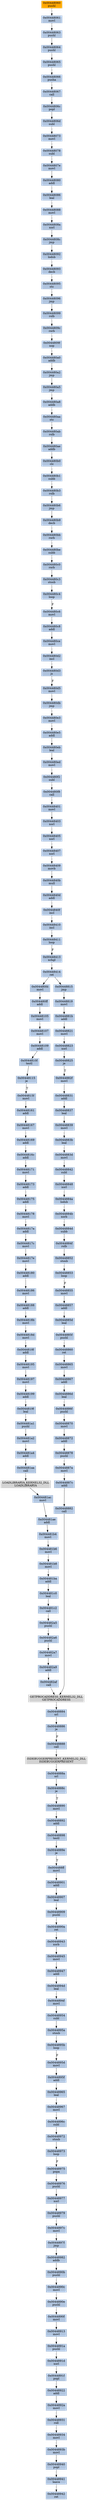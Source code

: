 strict digraph G {
	graph [bgcolor=transparent,
		name=G
	];
	node [color=lightsteelblue,
		fillcolor=lightsteelblue,
		shape=rectangle,
		style=filled
	];
	"0x00448943"	[label="0x00448943
xorb"];
	"0x00448945"	[label="0x00448945
movl"];
	"0x00448943" -> "0x00448945"	[color="#000000"];
	"0x0044889e"	[label="0x0044889e
je"];
	"0x004488ff"	[label="0x004488ff
movl"];
	"0x0044889e" -> "0x004488ff"	[color="#000000",
		label=T];
	"0x00448913"	[label="0x00448913
movl"];
	"0x0044891a"	[label="0x0044891a
pushl"];
	"0x00448913" -> "0x0044891a"	[color="#000000"];
	"0x004482a9"	[label="0x004482a9
addl"];
	"0x004482af"	[label="0x004482af
call"];
	"0x004482a9" -> "0x004482af"	[color="#000000"];
	"0x0044888c"	[label="0x0044888c
je"];
	"0x00448890"	[label="0x00448890
movl"];
	"0x0044888c" -> "0x00448890"	[color="#000000",
		label=T];
	"0x00448973"	[label="0x00448973
loop"];
	"0x00448975"	[label="0x00448975
popa"];
	"0x00448973" -> "0x00448975"	[color="#000000",
		label=F];
	"0x0044809c"	[label="0x0044809c
rorb"];
	"0x0044809f"	[label="0x0044809f
nop"];
	"0x0044809c" -> "0x0044809f"	[color="#000000"];
	"0x00448860"	[label="0x00448860
ret"];
	"0x00448865"	[label="0x00448865
movl"];
	"0x00448860" -> "0x00448865"	[color="#000000"];
	"0x0044891f"	[label="0x0044891f
popl"];
	"0x00448922"	[label="0x00448922
addl"];
	"0x0044891f" -> "0x00448922"	[color="#000000"];
	"0x00448967"	[label="0x00448967
movl"];
	"0x0044896c"	[label="0x0044896c
subl"];
	"0x00448967" -> "0x0044896c"	[color="#000000"];
	"0x0044890a"	[label="0x0044890a
ret"];
	"0x0044890a" -> "0x00448943"	[color="#000000"];
	"0x004480f2"	[label="0x004480f2
subl"];
	"0x004480f8"	[label="0x004480f8
call"];
	"0x004480f2" -> "0x004480f8"	[color="#000000"];
	"0x00448092"	[label="0x00448092
lodsb"];
	"0x00448093"	[label="0x00448093
decb"];
	"0x00448092" -> "0x00448093"	[color="#000000"];
	"0x0044885d"	[label="0x0044885d
leal"];
	"0x0044885f"	[label="0x0044885f
pushl"];
	"0x0044885d" -> "0x0044885f"	[color="#000000"];
	"0x004481c2"	[label="0x004481c2
call"];
	"0x004482a5"	[label="0x004482a5
pushl"];
	"0x004481c2" -> "0x004482a5"	[color="#000000"];
	"0x0044882f"	[label="0x0044882f
movl"];
	"0x00448831"	[label="0x00448831
addl"];
	"0x0044882f" -> "0x00448831"	[color="#000000"];
	"0x0044894f"	[label="0x0044894f
movl"];
	"0x00448954"	[label="0x00448954
subl"];
	"0x0044894f" -> "0x00448954"	[color="#000000"];
	"0x004481b8"	[label="0x004481b8
movl"];
	"0x004481ba"	[label="0x004481ba
addl"];
	"0x004481b8" -> "0x004481ba"	[color="#000000"];
	"0x00448839"	[label="0x00448839
movl"];
	"0x0044883b"	[label="0x0044883b
leal"];
	"0x00448839" -> "0x0044883b"	[color="#000000"];
	"0x00448837"	[label="0x00448837
leal"];
	"0x00448837" -> "0x00448839"	[color="#000000"];
	"0x0044890e"	[label="0x0044890e
pushl"];
	"0x0044890f"	[label="0x0044890f
movl"];
	"0x0044890e" -> "0x0044890f"	[color="#000000"];
	"0x004480fd"	[label="0x004480fd
movl"];
	"0x004480ff"	[label="0x004480ff
addl"];
	"0x004480fd" -> "0x004480ff"	[color="#000000"];
	"0x004480c0"	[label="0x004480c0
rorb"];
	"0x004480c3"	[label="0x004480c3
stosb"];
	"0x004480c0" -> "0x004480c3"	[color="#000000"];
	"0x00448853"	[label="0x00448853
loop"];
	"0x00448855"	[label="0x00448855
movl"];
	"0x00448853" -> "0x00448855"	[color="#000000",
		label=F];
	"0x00448080"	[label="0x00448080
addl"];
	"0x00448086"	[label="0x00448086
leal"];
	"0x00448080" -> "0x00448086"	[color="#000000"];
	"0x00448898"	[label="0x00448898
testl"];
	"0x00448898" -> "0x0044889e"	[color="#000000"];
	"0x00448823"	[label="0x00448823
xorl"];
	"0x00448825"	[label="0x00448825
je"];
	"0x00448823" -> "0x00448825"	[color="#000000"];
	"0x00448977"	[label="0x00448977
xorl"];
	"0x00448979"	[label="0x00448979
pushl"];
	"0x00448977" -> "0x00448979"	[color="#000000"];
	"0x004480b0"	[label="0x004480b0
clc"];
	"0x004480b1"	[label="0x004480b1
subb"];
	"0x004480b0" -> "0x004480b1"	[color="#000000"];
	"0x0044895b"	[label="0x0044895b
loop"];
	"0x0044895d"	[label="0x0044895d
movl"];
	"0x0044895b" -> "0x0044895d"	[color="#000000",
		label=F];
	"0x0044885f" -> "0x00448860"	[color="#000000"];
	"0x004481b4"	[label="0x004481b4
movl"];
	"0x004481b6"	[label="0x004481b6
movl"];
	"0x004481b4" -> "0x004481b6"	[color="#000000"];
	"0x004482a6"	[label="0x004482a6
pushl"];
	"0x004482a5" -> "0x004482a6"	[color="#000000"];
	"0x00448064"	[label="0x00448064
pushl"];
	"0x00448065"	[label="0x00448065
pushl"];
	"0x00448064" -> "0x00448065"	[color="#000000"];
	"0x00448870"	[label="0x00448870
movl"];
	"0x00448872"	[label="0x00448872
addl"];
	"0x00448870" -> "0x00448872"	[color="#000000"];
	"0x0044817e"	[label="0x0044817e
movl"];
	"0x00448180"	[label="0x00448180
addl"];
	"0x0044817e" -> "0x00448180"	[color="#000000"];
	"0x004480b9"	[label="0x004480b9
decb"];
	"0x004480bb"	[label="0x004480bb
rorb"];
	"0x004480b9" -> "0x004480bb"	[color="#000000"];
	"0x00448195"	[label="0x00448195
movl"];
	"0x00448197"	[label="0x00448197
movl"];
	"0x00448195" -> "0x00448197"	[color="#000000"];
	"0x0044897f"	[label="0x0044897f
jmp"];
	"0x00448982"	[label="0x00448982
addb"];
	"0x0044897f" -> "0x00448982"	[color="#000000"];
	"0x00448941"	[label="0x00448941
leave"];
	"0x00448942"	[label="0x00448942
ret"];
	"0x00448941" -> "0x00448942"	[color="#000000"];
	"0x0044890c"	[label="0x0044890c
movl"];
	"0x0044890c" -> "0x0044890e"	[color="#000000"];
	"0x00448063"	[label="0x00448063
pushl"];
	"0x00448063" -> "0x00448064"	[color="#000000"];
	"0x004480ae"	[label="0x004480ae
addb"];
	"0x004480ae" -> "0x004480b0"	[color="#000000"];
	"0x00448884"	[label="0x00448884
orl"];
	"0x00448886"	[label="0x00448886
je"];
	"0x00448884" -> "0x00448886"	[color="#000000"];
	LOADLIBRARYA_KERNEL32_DLL	[color=lightgrey,
		fillcolor=lightgrey,
		label="LOADLIBRARYA_KERNEL32_DLL
LOADLIBRARYA"];
	"0x004481ac"	[label="0x004481ac
movl"];
	LOADLIBRARYA_KERNEL32_DLL -> "0x004481ac"	[color="#000000"];
	"0x00448171"	[label="0x00448171
movl"];
	"0x00448173"	[label="0x00448173
addl"];
	"0x00448171" -> "0x00448173"	[color="#000000"];
	"0x00448976"	[label="0x00448976
pushl"];
	"0x00448976" -> "0x00448977"	[color="#000000"];
	"0x004480e5"	[label="0x004480e5
addl"];
	"0x004480eb"	[label="0x004480eb
leal"];
	"0x004480e5" -> "0x004480eb"	[color="#000000"];
	"0x00448115"	[label="0x00448115
je"];
	"0x0044815f"	[label="0x0044815f
movl"];
	"0x00448115" -> "0x0044815f"	[color="#000000",
		label=T];
	"0x004480c8"	[label="0x004480c8
addl"];
	"0x004480ce"	[label="0x004480ce
movl"];
	"0x004480c8" -> "0x004480ce"	[color="#000000"];
	"0x0044897c"	[label="0x0044897c
movl"];
	"0x00448979" -> "0x0044897c"	[color="#000000"];
	"0x004480be"	[label="0x004480be
subb"];
	"0x004480be" -> "0x004480c0"	[color="#000000"];
	"0x00448178"	[label="0x00448178
movl"];
	"0x0044817a"	[label="0x0044817a
addl"];
	"0x00448178" -> "0x0044817a"	[color="#000000"];
	"0x004480ed"	[label="0x004480ed
movl"];
	"0x004480eb" -> "0x004480ed"	[color="#000000"];
	"0x0044808a"	[label="0x0044808a
xorl"];
	"0x0044808c"	[label="0x0044808c
jmp"];
	"0x0044808a" -> "0x0044808c"	[color="#000000"];
	"0x0044818b"	[label="0x0044818b
movl"];
	"0x0044818d"	[label="0x0044818d
movl"];
	"0x0044818b" -> "0x0044818d"	[color="#000000"];
	"0x004480bb" -> "0x004480be"	[color="#000000"];
	"0x00448825" -> "0x0044882f"	[color="#000000",
		label=T];
	"0x00448088"	[label="0x00448088
movl"];
	"0x00448088" -> "0x0044808a"	[color="#000000"];
	"0x0044895f"	[label="0x0044895f
addl"];
	"0x0044895d" -> "0x0044895f"	[color="#000000"];
	"0x0044888a"	[label="0x0044888a
orl"];
	"0x0044888a" -> "0x0044888c"	[color="#000000"];
	"0x00448878"	[label="0x00448878
pushl"];
	"0x0044887a"	[label="0x0044887a
movl"];
	"0x00448878" -> "0x0044887a"	[color="#000000"];
	"0x00448972"	[label="0x00448972
stosb"];
	"0x0044896c" -> "0x00448972"	[color="#000000"];
	"0x00448175"	[label="0x00448175
addl"];
	"0x00448173" -> "0x00448175"	[color="#000000"];
	"0x0044881b"	[label="0x0044881b
addl"];
	"0x00448821"	[label="0x00448821
movl"];
	"0x0044881b" -> "0x00448821"	[color="#000000"];
	ISDEBUGGERPRESENT_KERNEL32_DLL	[color=lightgrey,
		fillcolor=lightgrey,
		label="ISDEBUGGERPRESENT_KERNEL32_DLL
ISDEBUGGERPRESENT"];
	ISDEBUGGERPRESENT_KERNEL32_DLL -> "0x0044888a"	[color="#000000"];
	"0x004480b6"	[label="0x004480b6
jmp"];
	"0x004480b6" -> "0x004480b9"	[color="#000000"];
	"0x00448857"	[label="0x00448857
addl"];
	"0x00448857" -> "0x0044885d"	[color="#000000"];
	"0x0044887c"	[label="0x0044887c
addl"];
	"0x00448882"	[label="0x00448882
call"];
	"0x0044887c" -> "0x00448882"	[color="#000000"];
	"0x00448186"	[label="0x00448186
movl"];
	"0x00448188"	[label="0x00448188
addl"];
	"0x00448186" -> "0x00448188"	[color="#000000"];
	"0x0044806d"	[label="0x0044806d
subl"];
	"0x00448073"	[label="0x00448073
movl"];
	"0x0044806d" -> "0x00448073"	[color="#000000"];
	"0x004481c0"	[label="0x004481c0
leal"];
	"0x004481ba" -> "0x004481c0"	[color="#000000"];
	"0x004482a7"	[label="0x004482a7
movl"];
	"0x004482a6" -> "0x004482a7"	[color="#000000"];
	"0x0044890b"	[label="0x0044890b
pushl"];
	"0x0044890b" -> "0x0044890c"	[color="#000000"];
	"0x00448842"	[label="0x00448842
subl"];
	"0x00448848"	[label="0x00448848
xorl"];
	"0x00448842" -> "0x00448848"	[color="#000000"];
	"0x00448965"	[label="0x00448965
leal"];
	"0x00448965" -> "0x00448967"	[color="#000000"];
	"0x00448947"	[label="0x00448947
addl"];
	"0x0044894d"	[label="0x0044894d
leal"];
	"0x00448947" -> "0x0044894d"	[color="#000000"];
	"0x00448095"	[label="0x00448095
stc"];
	"0x00448093" -> "0x00448095"	[color="#000000"];
	"0x0044818f"	[label="0x0044818f
addl"];
	"0x0044818f" -> "0x00448195"	[color="#000000"];
	"0x0044892a"	[label="0x0044892a
movl"];
	"0x00448931"	[label="0x00448931
roll"];
	"0x0044892a" -> "0x00448931"	[color="#000000"];
	"0x0044895a"	[label="0x0044895a
stosb"];
	"0x00448954" -> "0x0044895a"	[color="#000000"];
	"0x004480b3"	[label="0x004480b3
rolb"];
	"0x004480b3" -> "0x004480b6"	[color="#000000"];
	"0x00448407"	[label="0x00448407
xorl"];
	"0x00448409"	[label="0x00448409
movb"];
	"0x00448407" -> "0x00448409"	[color="#000000"];
	"0x004480d5"	[label="0x004480d5
movl"];
	"0x004480db"	[label="0x004480db
jmp"];
	"0x004480d5" -> "0x004480db"	[color="#000000"];
	"0x00448940"	[label="0x00448940
popl"];
	"0x00448940" -> "0x00448941"	[color="#000000"];
	"0x0044887a" -> "0x0044887c"	[color="#000000"];
	"0x00448867"	[label="0x00448867
addl"];
	"0x00448865" -> "0x00448867"	[color="#000000"];
	"0x004480c4"	[label="0x004480c4
loop"];
	"0x004480c6"	[label="0x004480c6
movl"];
	"0x004480c4" -> "0x004480c6"	[color="#000000",
		label=F];
	"0x00448411"	[label="0x00448411
loop"];
	"0x00448413"	[label="0x00448413
xchgl"];
	"0x00448411" -> "0x00448413"	[color="#000000",
		label=F];
	"0x0044891d"	[label="0x0044891d
xorl"];
	"0x0044891a" -> "0x0044891d"	[color="#000000"];
	"0x00448972" -> "0x00448973"	[color="#000000"];
	"0x00448405"	[label="0x00448405
xorl"];
	"0x00448405" -> "0x00448407"	[color="#000000"];
	"0x0044894d" -> "0x0044894f"	[color="#000000"];
	"0x004481b6" -> "0x004481b8"	[color="#000000"];
	"0x004481c0" -> "0x004481c2"	[color="#000000"];
	"0x004480a2"	[label="0x004480a2
jmp"];
	"0x004480a5"	[label="0x004480a5
jmp"];
	"0x004480a2" -> "0x004480a5"	[color="#000000"];
	"0x00448167"	[label="0x00448167
movl"];
	"0x00448169"	[label="0x00448169
addl"];
	"0x00448167" -> "0x00448169"	[color="#000000"];
	"0x0044818d" -> "0x0044818f"	[color="#000000"];
	"0x0044886d"	[label="0x0044886d
leal"];
	"0x00448867" -> "0x0044886d"	[color="#000000"];
	"0x00448901"	[label="0x00448901
addl"];
	"0x00448907"	[label="0x00448907
leal"];
	"0x00448901" -> "0x00448907"	[color="#000000"];
	"0x0044883d"	[label="0x0044883d
movl"];
	"0x0044883d" -> "0x00448842"	[color="#000000"];
	"0x00448819"	[label="0x00448819
movl"];
	"0x00448819" -> "0x0044881b"	[color="#000000"];
	"0x00448161"	[label="0x00448161
addl"];
	"0x00448161" -> "0x00448167"	[color="#000000"];
	"0x004480aa"	[label="0x004480aa
stc"];
	"0x004480ab"	[label="0x004480ab
rolb"];
	"0x004480aa" -> "0x004480ab"	[color="#000000"];
	"0x00448934"	[label="0x00448934
movl"];
	"0x00448931" -> "0x00448934"	[color="#000000"];
	"0x004481a2"	[label="0x004481a2
movl"];
	"0x004481a4"	[label="0x004481a4
addl"];
	"0x004481a2" -> "0x004481a4"	[color="#000000"];
	"0x00448410"	[label="0x00448410
incl"];
	"0x00448410" -> "0x00448411"	[color="#000000"];
	"0x004480d2"	[label="0x004480d2
incl"];
	"0x004480ce" -> "0x004480d2"	[color="#000000"];
	"0x00448078"	[label="0x00448078
subl"];
	"0x00448073" -> "0x00448078"	[color="#000000"];
	"0x00448872" -> "0x00448878"	[color="#000000"];
	"0x0044886f"	[label="0x0044886f
pushl"];
	"0x0044886d" -> "0x0044886f"	[color="#000000"];
	"0x00448188" -> "0x0044818b"	[color="#000000"];
	"0x0044840b"	[label="0x0044840b
mull"];
	"0x0044840d"	[label="0x0044840d
addl"];
	"0x0044840b" -> "0x0044840d"	[color="#000000"];
	"0x00448066"	[label="0x00448066
pusha"];
	"0x00448065" -> "0x00448066"	[color="#000000"];
	"0x0044890f" -> "0x00448913"	[color="#000000"];
	"0x004480ab" -> "0x004480ae"	[color="#000000"];
	"0x00448096"	[label="0x00448096
jmp"];
	"0x00448099"	[label="0x00448099
rolb"];
	"0x00448096" -> "0x00448099"	[color="#000000"];
	"0x0044886f" -> "0x00448870"	[color="#000000"];
	"0x00448107"	[label="0x00448107
movl"];
	"0x00448109"	[label="0x00448109
addl"];
	"0x00448107" -> "0x00448109"	[color="#000000"];
	"0x0044884d"	[label="0x0044884d
subb"];
	"0x0044884f"	[label="0x0044884f
rolb"];
	"0x0044884d" -> "0x0044884f"	[color="#000000"];
	"0x00448821" -> "0x00448823"	[color="#000000"];
	"0x0044817c"	[label="0x0044817c
movl"];
	"0x0044817a" -> "0x0044817c"	[color="#000000"];
	"0x00448067"	[label="0x00448067
call"];
	"0x00448066" -> "0x00448067"	[color="#000000"];
	"0x0044816c"	[label="0x0044816c
addl"];
	"0x00448169" -> "0x0044816c"	[color="#000000"];
	"0x00448831" -> "0x00448837"	[color="#000000"];
	"0x0044806c"	[label="0x0044806c
popl"];
	"0x00448067" -> "0x0044806c"	[color="#000000"];
	"0x004480c3" -> "0x004480c4"	[color="#000000"];
	GETPROCADDRESS_KERNEL32_DLL	[color=lightgrey,
		fillcolor=lightgrey,
		label="GETPROCADDRESS_KERNEL32_DLL
GETPROCADDRESS"];
	GETPROCADDRESS_KERNEL32_DLL -> "0x00448884"	[color="#000000"];
	"0x004480a8"	[label="0x004480a8
addb"];
	"0x004480a5" -> "0x004480a8"	[color="#000000"];
	"0x00448892"	[label="0x00448892
addl"];
	"0x00448890" -> "0x00448892"	[color="#000000"];
	"0x00448403"	[label="0x00448403
xorl"];
	"0x00448403" -> "0x00448405"	[color="#000000"];
	"0x0044895f" -> "0x00448965"	[color="#000000"];
	"0x0044840f"	[label="0x0044840f
incl"];
	"0x0044840d" -> "0x0044840f"	[color="#000000"];
	"0x0044883b" -> "0x0044883d"	[color="#000000"];
	"0x00448909"	[label="0x00448909
pushl"];
	"0x00448907" -> "0x00448909"	[color="#000000"];
	"0x00448888"	[label="0x00448888
call"];
	"0x00448886" -> "0x00448888"	[color="#000000",
		label=F];
	"0x0044884a"	[label="0x0044884a
lodsb"];
	"0x0044884b"	[label="0x0044884b
xorb"];
	"0x0044884a" -> "0x0044884b"	[color="#000000"];
	"0x00448175" -> "0x00448178"	[color="#000000"];
	"0x0044808c" -> "0x00448092"	[color="#000000"];
	"0x004482af" -> GETPROCADDRESS_KERNEL32_DLL	[color="#000000"];
	"0x00448909" -> "0x0044890a"	[color="#000000"];
	"0x00448414"	[label="0x00448414
ret"];
	"0x00448413" -> "0x00448414"	[color="#000000"];
	"0x0044840f" -> "0x00448410"	[color="#000000"];
	"0x004480c6" -> "0x004480c8"	[color="#000000"];
	"0x004480e3"	[label="0x004480e3
movl"];
	"0x004480e3" -> "0x004480e5"	[color="#000000"];
	"0x0044807e"	[label="0x0044807e
movl"];
	"0x00448078" -> "0x0044807e"	[color="#000000"];
	"0x004488ff" -> "0x00448901"	[color="#000000"];
	"0x00448852"	[label="0x00448852
stosb"];
	"0x00448852" -> "0x00448853"	[color="#000000"];
	"0x00448982" -> "0x0044890b"	[color="#000000"];
	"0x004481aa"	[label="0x004481aa
call"];
	"0x004481aa" -> LOADLIBRARYA_KERNEL32_DLL	[color="#000000"];
	"0x004481a4" -> "0x004481aa"	[color="#000000"];
	"0x0044893b"	[label="0x0044893b
movl"];
	"0x00448934" -> "0x0044893b"	[color="#000000"];
	"0x0044806c" -> "0x0044806d"	[color="#000000"];
	"0x004481ae"	[label="0x004481ae
addl"];
	"0x004481ac" -> "0x004481ae"	[color="#000000"];
	"0x0044819f"	[label="0x0044819f
leal"];
	"0x004481a1"	[label="0x004481a1
pushl"];
	"0x0044819f" -> "0x004481a1"	[color="#000000"];
	"0x00448199"	[label="0x00448199
addl"];
	"0x00448199" -> "0x0044819f"	[color="#000000"];
	"0x004480a8" -> "0x004480aa"	[color="#000000"];
	"0x00448060"	[color=lightgrey,
		fillcolor=orange,
		label="0x00448060
pushl"];
	"0x00448061"	[label="0x00448061
movl"];
	"0x00448060" -> "0x00448061"	[color="#000000"];
	"0x004480db" -> "0x004480e3"	[color="#000000"];
	"0x0044810f"	[label="0x0044810f
testl"];
	"0x00448109" -> "0x0044810f"	[color="#000000"];
	"0x0044807e" -> "0x00448080"	[color="#000000"];
	"0x00448855" -> "0x00448857"	[color="#000000"];
	"0x0044884b" -> "0x0044884d"	[color="#000000"];
	"0x00448099" -> "0x0044809c"	[color="#000000"];
	"0x00448975" -> "0x00448976"	[color="#000000"];
	"0x0044895a" -> "0x0044895b"	[color="#000000"];
	"0x00448414" -> "0x004480fd"	[color="#000000"];
	"0x00448815"	[label="0x00448815
jmp"];
	"0x00448414" -> "0x00448815"	[color="#000000"];
	"0x0044884f" -> "0x00448852"	[color="#000000"];
	"0x00448815" -> "0x00448819"	[color="#000000"];
	"0x004481a1" -> "0x004481a2"	[color="#000000"];
	"0x00448180" -> "0x00448186"	[color="#000000"];
	"0x0044816c" -> "0x00448171"	[color="#000000"];
	"0x00448105"	[label="0x00448105
movl"];
	"0x00448105" -> "0x00448107"	[color="#000000"];
	"0x004481ae" -> "0x004481b4"	[color="#000000"];
	"0x00448086" -> "0x00448088"	[color="#000000"];
	"0x00448882" -> GETPROCADDRESS_KERNEL32_DLL	[color="#000000"];
	"0x004482a7" -> "0x004482a9"	[color="#000000"];
	"0x00448401"	[label="0x00448401
movl"];
	"0x004480f8" -> "0x00448401"	[color="#000000"];
	"0x004480d3"	[label="0x004480d3
js"];
	"0x004480d3" -> "0x004480d5"	[color="#000000",
		label=F];
	"0x0044897c" -> "0x0044897f"	[color="#000000"];
	"0x00448945" -> "0x00448947"	[color="#000000"];
	"0x0044810f" -> "0x00448115"	[color="#000000"];
	"0x00448061" -> "0x00448063"	[color="#000000"];
	"0x004480d2" -> "0x004480d3"	[color="#000000"];
	"0x00448892" -> "0x00448898"	[color="#000000"];
	"0x00448922" -> "0x0044892a"	[color="#000000"];
	"0x0044815f" -> "0x00448161"	[color="#000000"];
	"0x004480a0"	[label="0x004480a0
addb"];
	"0x004480a0" -> "0x004480a2"	[color="#000000"];
	"0x0044893b" -> "0x00448940"	[color="#000000"];
	"0x0044809f" -> "0x004480a0"	[color="#000000"];
	"0x00448409" -> "0x0044840b"	[color="#000000"];
	"0x004480ed" -> "0x004480f2"	[color="#000000"];
	"0x00448095" -> "0x00448096"	[color="#000000"];
	"0x00448888" -> ISDEBUGGERPRESENT_KERNEL32_DLL	[color="#000000"];
	"0x0044891d" -> "0x0044891f"	[color="#000000"];
	"0x0044817c" -> "0x0044817e"	[color="#000000"];
	"0x004480ff" -> "0x00448105"	[color="#000000"];
	"0x00448401" -> "0x00448403"	[color="#000000"];
	"0x00448848" -> "0x0044884a"	[color="#000000"];
	"0x00448197" -> "0x00448199"	[color="#000000"];
	"0x004480b1" -> "0x004480b3"	[color="#000000"];
}

